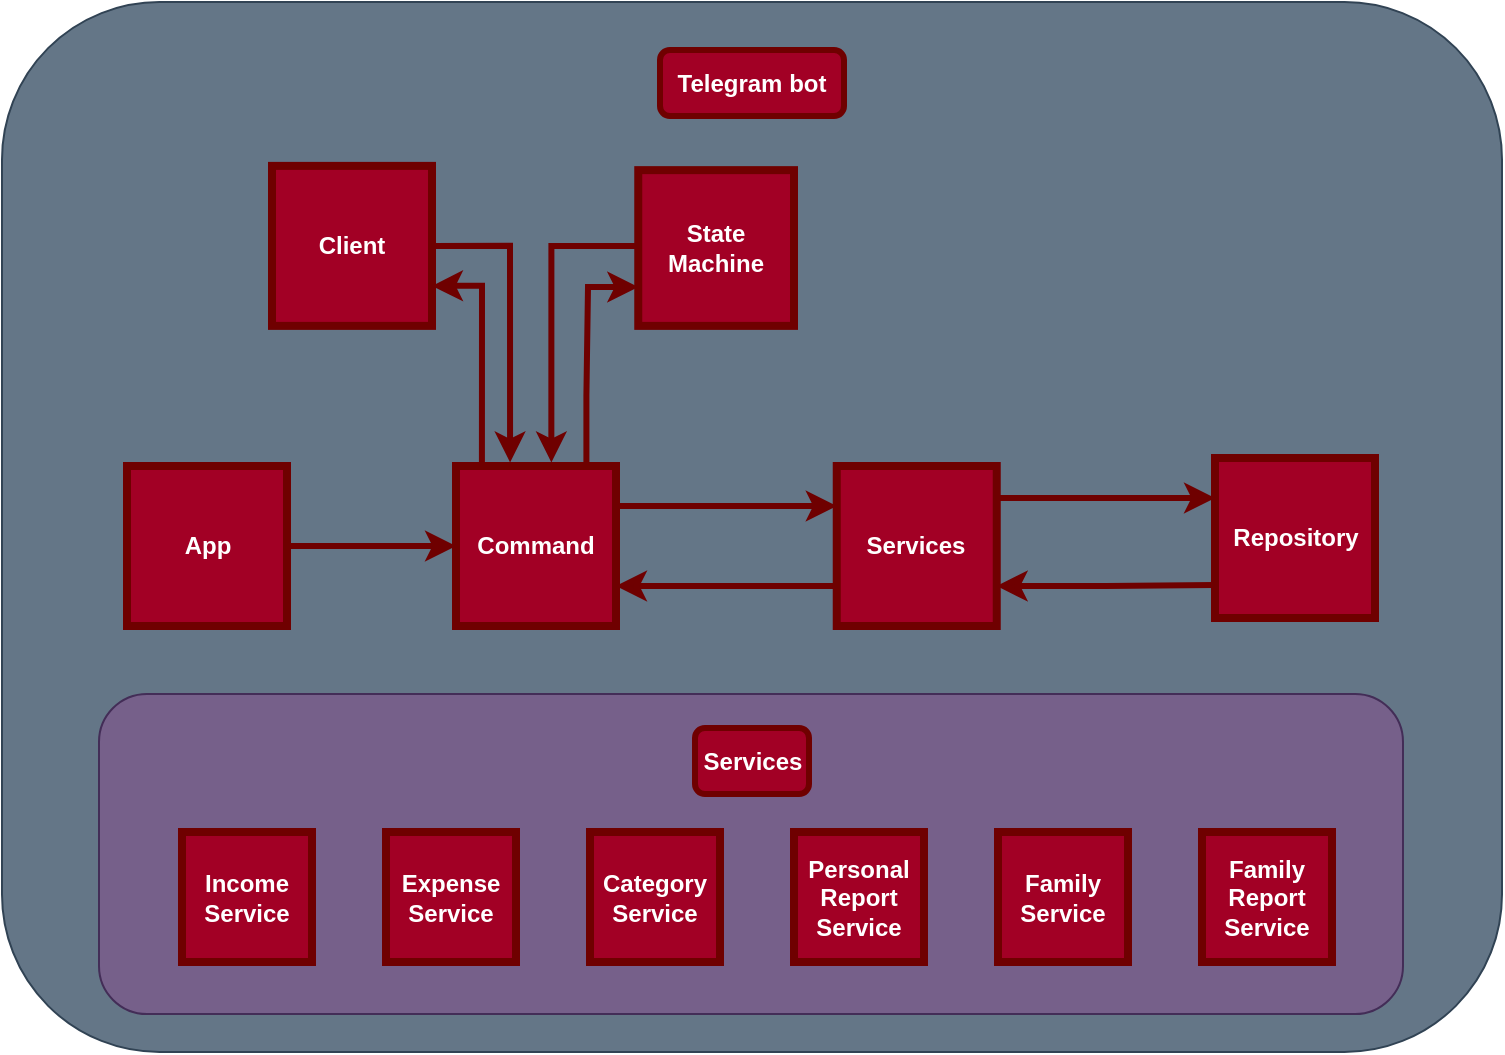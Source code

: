 <mxfile version="24.2.1" type="github">
  <diagram name="Page-1" id="haOZvg4d8h4sqzNdu954">
    <mxGraphModel dx="-564" dy="143" grid="0" gridSize="10" guides="1" tooltips="1" connect="1" arrows="1" fold="1" page="0" pageScale="1" pageWidth="850" pageHeight="1100" math="0" shadow="0">
      <root>
        <mxCell id="0" />
        <mxCell id="1" parent="0" />
        <mxCell id="C-qCxtMn5BfufGwFR7-I-56" value="" style="rounded=1;whiteSpace=wrap;html=1;fillColor=#76608a;strokeColor=#432D57;fontColor=#ffffff;" parent="1" vertex="1">
          <mxGeometry x="2040" y="918" width="189" height="130" as="geometry" />
        </mxCell>
        <mxCell id="-nfZVGSjKv8OnjrxLVHm-86" value="" style="rounded=1;whiteSpace=wrap;html=1;fillColor=#647687;fontColor=#ffffff;strokeColor=#314354;fontSize=12;labelBorderColor=none;perimeterSpacing=0;" parent="1" vertex="1">
          <mxGeometry x="1760" y="713" width="750" height="525" as="geometry" />
        </mxCell>
        <mxCell id="C-qCxtMn5BfufGwFR7-I-8" value="" style="rounded=1;whiteSpace=wrap;html=1;fillColor=#76608a;strokeColor=#432D57;fontColor=#ffffff;" parent="1" vertex="1">
          <mxGeometry x="1808.5" y="1059" width="652" height="160" as="geometry" />
        </mxCell>
        <mxCell id="C-qCxtMn5BfufGwFR7-I-10" value="&lt;b&gt;Repository&lt;/b&gt;" style="whiteSpace=wrap;html=1;aspect=fixed;fillColor=#a20025;strokeColor=#6F0000;fontColor=#ffffff;strokeWidth=4;" parent="1" vertex="1">
          <mxGeometry x="2366.5" y="941" width="80" height="80" as="geometry" />
        </mxCell>
        <mxCell id="C-qCxtMn5BfufGwFR7-I-11" style="edgeStyle=orthogonalEdgeStyle;rounded=0;orthogonalLoop=1;jettySize=auto;html=1;exitX=1;exitY=0.5;exitDx=0;exitDy=0;entryX=0;entryY=0.5;entryDx=0;entryDy=0;fillColor=#a20025;strokeColor=#6F0000;strokeWidth=3;" parent="1" source="C-qCxtMn5BfufGwFR7-I-12" target="C-qCxtMn5BfufGwFR7-I-28" edge="1">
          <mxGeometry relative="1" as="geometry" />
        </mxCell>
        <mxCell id="C-qCxtMn5BfufGwFR7-I-12" value="&lt;b&gt;App&lt;/b&gt;" style="whiteSpace=wrap;html=1;aspect=fixed;fillColor=#a20025;strokeColor=#6F0000;fontColor=#ffffff;strokeWidth=4;" parent="1" vertex="1">
          <mxGeometry x="1822.5" y="945" width="80" height="80" as="geometry" />
        </mxCell>
        <mxCell id="C-qCxtMn5BfufGwFR7-I-13" value="&lt;b&gt;Services&lt;/b&gt;" style="rounded=1;whiteSpace=wrap;html=1;fillColor=#a20025;fontColor=#ffffff;strokeColor=#6F0000;strokeWidth=3;" parent="1" vertex="1">
          <mxGeometry x="2106.5" y="1076" width="57" height="33" as="geometry" />
        </mxCell>
        <mxCell id="C-qCxtMn5BfufGwFR7-I-14" value="&lt;b&gt;Telegram bot&lt;/b&gt;" style="rounded=1;whiteSpace=wrap;html=1;fillColor=#a20025;fontColor=#ffffff;strokeColor=#6F0000;strokeWidth=3;" parent="1" vertex="1">
          <mxGeometry x="2089" y="737" width="92" height="33" as="geometry" />
        </mxCell>
        <mxCell id="C-qCxtMn5BfufGwFR7-I-15" value="&lt;b&gt;Income Service&lt;/b&gt;" style="whiteSpace=wrap;html=1;aspect=fixed;fillColor=#a20025;strokeColor=#6F0000;fontColor=#ffffff;strokeWidth=4;" parent="1" vertex="1">
          <mxGeometry x="1850" y="1128" width="65" height="65" as="geometry" />
        </mxCell>
        <mxCell id="C-qCxtMn5BfufGwFR7-I-16" value="&lt;b&gt;Expense Service&lt;/b&gt;" style="whiteSpace=wrap;html=1;aspect=fixed;fillColor=#a20025;strokeColor=#6F0000;fontColor=#ffffff;strokeWidth=4;" parent="1" vertex="1">
          <mxGeometry x="1952" y="1128" width="65" height="65" as="geometry" />
        </mxCell>
        <mxCell id="C-qCxtMn5BfufGwFR7-I-17" value="&lt;b style=&quot;border-color: var(--border-color);&quot;&gt;Category Service&lt;/b&gt;" style="whiteSpace=wrap;html=1;aspect=fixed;fillColor=#a20025;strokeColor=#6F0000;fontColor=#ffffff;strokeWidth=4;" parent="1" vertex="1">
          <mxGeometry x="2054" y="1128" width="65" height="65" as="geometry" />
        </mxCell>
        <mxCell id="C-qCxtMn5BfufGwFR7-I-18" value="&lt;b style=&quot;border-color: var(--border-color);&quot;&gt;Personal Report Service&lt;/b&gt;" style="whiteSpace=wrap;html=1;aspect=fixed;fillColor=#a20025;strokeColor=#6F0000;fontColor=#ffffff;strokeWidth=4;" parent="1" vertex="1">
          <mxGeometry x="2156" y="1128" width="65" height="65" as="geometry" />
        </mxCell>
        <mxCell id="C-qCxtMn5BfufGwFR7-I-19" value="&lt;b style=&quot;border-color: var(--border-color);&quot;&gt;Family Report Service&lt;/b&gt;" style="whiteSpace=wrap;html=1;aspect=fixed;fillColor=#a20025;strokeColor=#6F0000;fontColor=#ffffff;strokeWidth=4;" parent="1" vertex="1">
          <mxGeometry x="2360" y="1128" width="65" height="65" as="geometry" />
        </mxCell>
        <mxCell id="C-qCxtMn5BfufGwFR7-I-20" value="&lt;b style=&quot;border-color: var(--border-color);&quot;&gt;Family Service&lt;/b&gt;" style="whiteSpace=wrap;html=1;aspect=fixed;fillColor=#a20025;strokeColor=#6F0000;fontColor=#ffffff;strokeWidth=4;" parent="1" vertex="1">
          <mxGeometry x="2258" y="1128" width="65" height="65" as="geometry" />
        </mxCell>
        <mxCell id="C-qCxtMn5BfufGwFR7-I-23" value="" style="edgeStyle=orthogonalEdgeStyle;rounded=0;orthogonalLoop=1;jettySize=auto;html=1;exitX=1;exitY=0.25;exitDx=0;exitDy=0;fillColor=#a20025;strokeColor=#6F0000;strokeWidth=3;endArrow=classic;endFill=1;entryX=0;entryY=0.25;entryDx=0;entryDy=0;" parent="1" source="C-qCxtMn5BfufGwFR7-I-9" target="C-qCxtMn5BfufGwFR7-I-10" edge="1">
          <mxGeometry relative="1" as="geometry">
            <mxPoint x="2262.12" y="965" as="sourcePoint" />
            <mxPoint x="2364.5" y="965" as="targetPoint" />
            <Array as="points">
              <mxPoint x="2257.5" y="961" />
            </Array>
          </mxGeometry>
        </mxCell>
        <mxCell id="C-qCxtMn5BfufGwFR7-I-27" value="" style="edgeStyle=orthogonalEdgeStyle;rounded=0;orthogonalLoop=1;jettySize=auto;html=1;entryX=0;entryY=0.75;entryDx=0;entryDy=0;fillColor=#a20025;strokeColor=#6F0000;strokeWidth=3;endArrow=none;endFill=0;exitX=1;exitY=0.75;exitDx=0;exitDy=0;startArrow=classic;startFill=1;" parent="1" source="C-qCxtMn5BfufGwFR7-I-28" target="C-qCxtMn5BfufGwFR7-I-9" edge="1">
          <mxGeometry relative="1" as="geometry">
            <mxPoint x="2460.5" y="1006" as="sourcePoint" />
            <mxPoint x="2536.12" y="1005" as="targetPoint" />
            <Array as="points" />
          </mxGeometry>
        </mxCell>
        <mxCell id="C-qCxtMn5BfufGwFR7-I-51" style="edgeStyle=orthogonalEdgeStyle;rounded=0;orthogonalLoop=1;jettySize=auto;html=1;exitX=0.162;exitY=-0.008;exitDx=0;exitDy=0;startArrow=none;startFill=0;endArrow=classic;endFill=1;fillColor=#a20025;strokeColor=#6F0000;strokeWidth=3;entryX=1;entryY=0.75;entryDx=0;entryDy=0;exitPerimeter=0;" parent="1" source="C-qCxtMn5BfufGwFR7-I-28" target="C-qCxtMn5BfufGwFR7-I-30" edge="1">
          <mxGeometry relative="1" as="geometry">
            <mxPoint x="2007.5" y="797" as="targetPoint" />
            <Array as="points" />
          </mxGeometry>
        </mxCell>
        <mxCell id="C-qCxtMn5BfufGwFR7-I-28" value="&lt;b&gt;Command&lt;/b&gt;" style="whiteSpace=wrap;html=1;aspect=fixed;fillColor=#a20025;strokeColor=#6F0000;fontColor=#ffffff;strokeWidth=4;" parent="1" vertex="1">
          <mxGeometry x="1987" y="945" width="80" height="80" as="geometry" />
        </mxCell>
        <mxCell id="C-qCxtMn5BfufGwFR7-I-30" value="&lt;b&gt;Client&lt;/b&gt;" style="whiteSpace=wrap;html=1;aspect=fixed;fillColor=#a20025;strokeColor=#6F0000;fontColor=#ffffff;strokeWidth=4;" parent="1" vertex="1">
          <mxGeometry x="1895" y="794.94" width="80" height="80" as="geometry" />
        </mxCell>
        <mxCell id="C-qCxtMn5BfufGwFR7-I-31" value="&lt;b&gt;State Machine&lt;/b&gt;" style="whiteSpace=wrap;html=1;aspect=fixed;fillColor=#a20025;strokeColor=#6F0000;fontColor=#ffffff;strokeWidth=4;" parent="1" vertex="1">
          <mxGeometry x="2078.13" y="797.07" width="77.87" height="77.87" as="geometry" />
        </mxCell>
        <mxCell id="C-qCxtMn5BfufGwFR7-I-38" value="" style="edgeStyle=orthogonalEdgeStyle;rounded=0;orthogonalLoop=1;jettySize=auto;html=1;exitX=1;exitY=0.25;exitDx=0;exitDy=0;entryX=0;entryY=0.25;entryDx=0;entryDy=0;fillColor=#a20025;strokeColor=#6F0000;strokeWidth=3;endArrow=classic;endFill=1;" parent="1" source="C-qCxtMn5BfufGwFR7-I-28" target="C-qCxtMn5BfufGwFR7-I-9" edge="1">
          <mxGeometry relative="1" as="geometry">
            <mxPoint x="2067.37" y="965.5" as="sourcePoint" />
            <mxPoint x="2346.37" y="968.5" as="targetPoint" />
            <Array as="points" />
          </mxGeometry>
        </mxCell>
        <mxCell id="C-qCxtMn5BfufGwFR7-I-9" value="&lt;b&gt;Services&lt;/b&gt;" style="whiteSpace=wrap;html=1;aspect=fixed;fillColor=#a20025;strokeColor=#6F0000;fontColor=#ffffff;strokeWidth=4;" parent="1" vertex="1">
          <mxGeometry x="2177.37" y="945" width="80" height="80" as="geometry" />
        </mxCell>
        <mxCell id="C-qCxtMn5BfufGwFR7-I-52" style="edgeStyle=orthogonalEdgeStyle;rounded=0;orthogonalLoop=1;jettySize=auto;html=1;fillColor=#a20025;strokeColor=#6F0000;strokeWidth=3;startArrow=classic;startFill=1;endArrow=none;endFill=0;entryX=1;entryY=0.5;entryDx=0;entryDy=0;exitX=0.338;exitY=-0.022;exitDx=0;exitDy=0;exitPerimeter=0;" parent="1" source="C-qCxtMn5BfufGwFR7-I-28" target="C-qCxtMn5BfufGwFR7-I-30" edge="1">
          <mxGeometry relative="1" as="geometry">
            <mxPoint x="2047.5" y="826" as="targetPoint" />
            <Array as="points">
              <mxPoint x="2014" y="835" />
            </Array>
            <mxPoint x="2019" y="944" as="sourcePoint" />
          </mxGeometry>
        </mxCell>
        <mxCell id="C-qCxtMn5BfufGwFR7-I-54" value="" style="edgeStyle=orthogonalEdgeStyle;rounded=0;orthogonalLoop=1;jettySize=auto;html=1;fillColor=#a20025;strokeColor=#6F0000;strokeWidth=3;endArrow=none;endFill=0;startArrow=classic;startFill=1;entryX=-0.004;entryY=0.793;entryDx=0;entryDy=0;exitX=1;exitY=0.75;exitDx=0;exitDy=0;entryPerimeter=0;" parent="1" source="C-qCxtMn5BfufGwFR7-I-9" target="C-qCxtMn5BfufGwFR7-I-10" edge="1">
          <mxGeometry relative="1" as="geometry">
            <mxPoint x="2259.5" y="1006" as="sourcePoint" />
            <mxPoint x="2355.169" y="1006.708" as="targetPoint" />
            <Array as="points">
              <mxPoint x="2312" y="1005" />
            </Array>
          </mxGeometry>
        </mxCell>
        <mxCell id="IvVyYjoDbJgsOqebTJ-h-7" style="edgeStyle=orthogonalEdgeStyle;rounded=0;orthogonalLoop=1;jettySize=auto;html=1;fillColor=#a20025;strokeColor=#6F0000;strokeWidth=3;entryX=0;entryY=0.75;entryDx=0;entryDy=0;exitX=0.815;exitY=-0.018;exitDx=0;exitDy=0;exitPerimeter=0;" parent="1" target="C-qCxtMn5BfufGwFR7-I-31" edge="1" source="C-qCxtMn5BfufGwFR7-I-28">
          <mxGeometry relative="1" as="geometry">
            <mxPoint x="2227" y="943" as="sourcePoint" />
            <mxPoint x="2217.5" y="761" as="targetPoint" />
            <Array as="points">
              <mxPoint x="2052" y="910" />
              <mxPoint x="2053" y="910" />
              <mxPoint x="2053" y="856" />
            </Array>
          </mxGeometry>
        </mxCell>
        <mxCell id="IvVyYjoDbJgsOqebTJ-h-8" style="edgeStyle=orthogonalEdgeStyle;rounded=0;orthogonalLoop=1;jettySize=auto;html=1;fillColor=#a20025;strokeColor=#6F0000;strokeWidth=3;startArrow=classic;startFill=1;endArrow=none;endFill=0;entryX=0;entryY=0.5;entryDx=0;entryDy=0;exitX=0.596;exitY=-0.022;exitDx=0;exitDy=0;exitPerimeter=0;" parent="1" source="C-qCxtMn5BfufGwFR7-I-28" target="C-qCxtMn5BfufGwFR7-I-31" edge="1">
          <mxGeometry relative="1" as="geometry">
            <mxPoint x="2237.5" y="761" as="targetPoint" />
            <mxPoint x="2035" y="941" as="sourcePoint" />
            <Array as="points">
              <mxPoint x="2035" y="835" />
              <mxPoint x="2078" y="835" />
            </Array>
          </mxGeometry>
        </mxCell>
      </root>
    </mxGraphModel>
  </diagram>
</mxfile>
